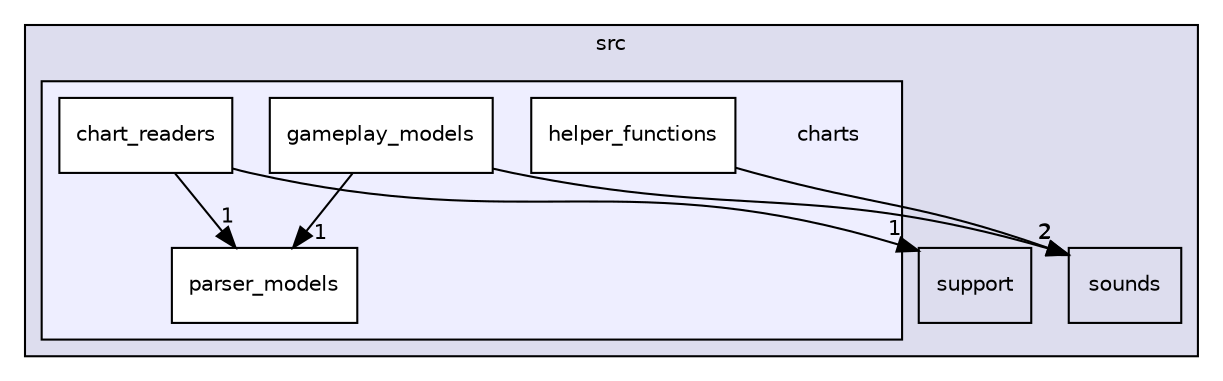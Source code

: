 digraph "src/charts" {
  compound=true
  node [ fontsize="10", fontname="Helvetica"];
  edge [ labelfontsize="10", labelfontname="Helvetica"];
  subgraph clusterdir_68267d1309a1af8e8297ef4c3efbcdba {
    graph [ bgcolor="#ddddee", pencolor="black", label="src" fontname="Helvetica", fontsize="10", URL="dir_68267d1309a1af8e8297ef4c3efbcdba.html"]
  dir_021c64f412f6b3b6708367bb6d6ca209 [shape=box label="support" URL="dir_021c64f412f6b3b6708367bb6d6ca209.html"];
  dir_a96564f6348ccf85c63c82abdf96cc4c [shape=box label="sounds" URL="dir_a96564f6348ccf85c63c82abdf96cc4c.html"];
  subgraph clusterdir_b1e1480277e1bd1794b03e39c91b2dd4 {
    graph [ bgcolor="#eeeeff", pencolor="black", label="" URL="dir_b1e1480277e1bd1794b03e39c91b2dd4.html"];
    dir_b1e1480277e1bd1794b03e39c91b2dd4 [shape=plaintext label="charts"];
  dir_ce627832ff0e8f25fde59ff6024b7810 [shape=box label="chart_readers" fillcolor="white" style="filled" URL="dir_ce627832ff0e8f25fde59ff6024b7810.html"];
  dir_42f04eb907b6af610bbc1ca8bb05d751 [shape=box label="gameplay_models" fillcolor="white" style="filled" URL="dir_42f04eb907b6af610bbc1ca8bb05d751.html"];
  dir_4800305450b13c041722062374b4a7f5 [shape=box label="helper_functions" fillcolor="white" style="filled" URL="dir_4800305450b13c041722062374b4a7f5.html"];
  dir_c567e2a2e777ebf94da98d8ea40b2873 [shape=box label="parser_models" fillcolor="white" style="filled" URL="dir_c567e2a2e777ebf94da98d8ea40b2873.html"];
  }
  }
  dir_ce627832ff0e8f25fde59ff6024b7810->dir_021c64f412f6b3b6708367bb6d6ca209 [headlabel="1", labeldistance=1.5 headhref="dir_000004_000015.html"];
  dir_ce627832ff0e8f25fde59ff6024b7810->dir_c567e2a2e777ebf94da98d8ea40b2873 [headlabel="1", labeldistance=1.5 headhref="dir_000004_000007.html"];
  dir_42f04eb907b6af610bbc1ca8bb05d751->dir_a96564f6348ccf85c63c82abdf96cc4c [headlabel="2", labeldistance=1.5 headhref="dir_000005_000014.html"];
  dir_42f04eb907b6af610bbc1ca8bb05d751->dir_c567e2a2e777ebf94da98d8ea40b2873 [headlabel="1", labeldistance=1.5 headhref="dir_000005_000007.html"];
  dir_4800305450b13c041722062374b4a7f5->dir_a96564f6348ccf85c63c82abdf96cc4c [headlabel="2", labeldistance=1.5 headhref="dir_000006_000014.html"];
}
